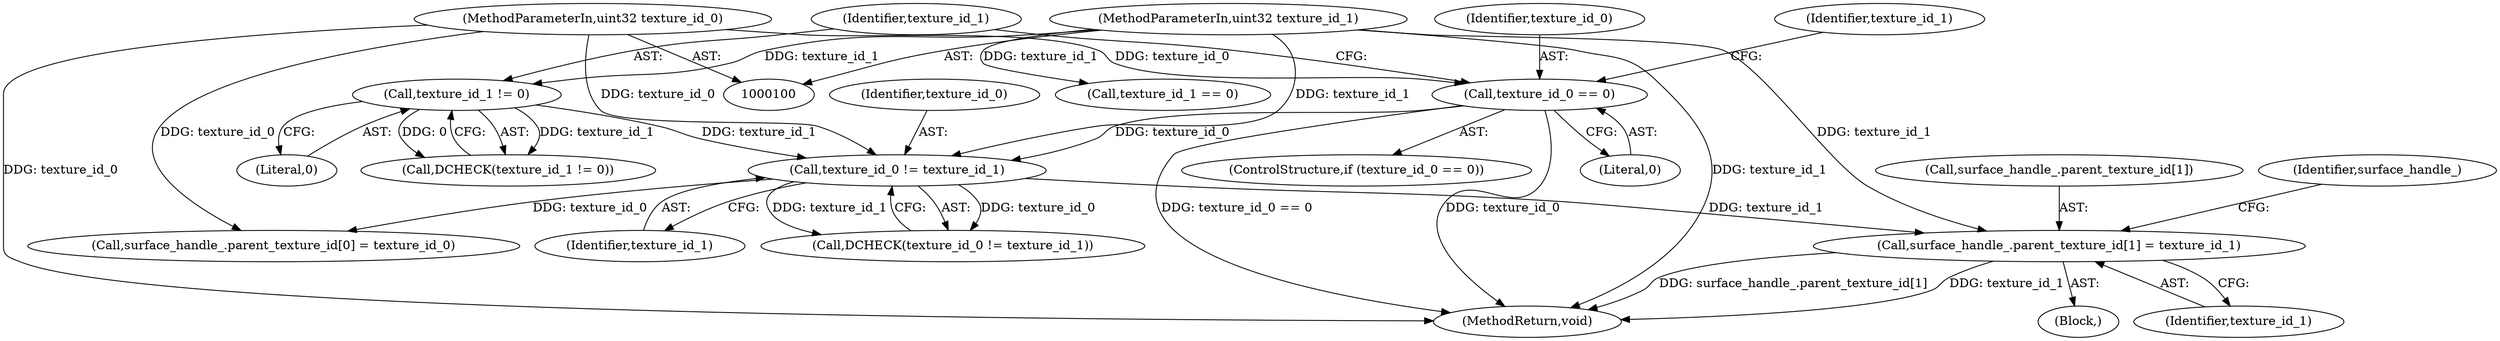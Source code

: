 digraph "1_Chrome_18d67244984a574ba2dd8779faabc0e3e34f4b76@array" {
"1000153" [label="(Call,surface_handle_.parent_texture_id[1] = texture_id_1)"];
"1000123" [label="(Call,texture_id_0 != texture_id_1)"];
"1000109" [label="(Call,texture_id_0 == 0)"];
"1000104" [label="(MethodParameterIn,uint32 texture_id_0)"];
"1000119" [label="(Call,texture_id_1 != 0)"];
"1000105" [label="(MethodParameterIn,uint32 texture_id_1)"];
"1000109" [label="(Call,texture_id_0 == 0)"];
"1000111" [label="(Literal,0)"];
"1000107" [label="(Block,)"];
"1000118" [label="(Call,DCHECK(texture_id_1 != 0))"];
"1000153" [label="(Call,surface_handle_.parent_texture_id[1] = texture_id_1)"];
"1000121" [label="(Literal,0)"];
"1000124" [label="(Identifier,texture_id_0)"];
"1000120" [label="(Identifier,texture_id_1)"];
"1000154" [label="(Call,surface_handle_.parent_texture_id[1])"];
"1000162" [label="(Identifier,surface_handle_)"];
"1000114" [label="(Call,texture_id_1 == 0)"];
"1000159" [label="(Identifier,texture_id_1)"];
"1000125" [label="(Identifier,texture_id_1)"];
"1000119" [label="(Call,texture_id_1 != 0)"];
"1000122" [label="(Call,DCHECK(texture_id_0 != texture_id_1))"];
"1000104" [label="(MethodParameterIn,uint32 texture_id_0)"];
"1000105" [label="(MethodParameterIn,uint32 texture_id_1)"];
"1000108" [label="(ControlStructure,if (texture_id_0 == 0))"];
"1000110" [label="(Identifier,texture_id_0)"];
"1000165" [label="(MethodReturn,void)"];
"1000146" [label="(Call,surface_handle_.parent_texture_id[0] = texture_id_0)"];
"1000123" [label="(Call,texture_id_0 != texture_id_1)"];
"1000115" [label="(Identifier,texture_id_1)"];
"1000153" -> "1000107"  [label="AST: "];
"1000153" -> "1000159"  [label="CFG: "];
"1000154" -> "1000153"  [label="AST: "];
"1000159" -> "1000153"  [label="AST: "];
"1000162" -> "1000153"  [label="CFG: "];
"1000153" -> "1000165"  [label="DDG: texture_id_1"];
"1000153" -> "1000165"  [label="DDG: surface_handle_.parent_texture_id[1]"];
"1000123" -> "1000153"  [label="DDG: texture_id_1"];
"1000105" -> "1000153"  [label="DDG: texture_id_1"];
"1000123" -> "1000122"  [label="AST: "];
"1000123" -> "1000125"  [label="CFG: "];
"1000124" -> "1000123"  [label="AST: "];
"1000125" -> "1000123"  [label="AST: "];
"1000122" -> "1000123"  [label="CFG: "];
"1000123" -> "1000122"  [label="DDG: texture_id_0"];
"1000123" -> "1000122"  [label="DDG: texture_id_1"];
"1000109" -> "1000123"  [label="DDG: texture_id_0"];
"1000104" -> "1000123"  [label="DDG: texture_id_0"];
"1000119" -> "1000123"  [label="DDG: texture_id_1"];
"1000105" -> "1000123"  [label="DDG: texture_id_1"];
"1000123" -> "1000146"  [label="DDG: texture_id_0"];
"1000109" -> "1000108"  [label="AST: "];
"1000109" -> "1000111"  [label="CFG: "];
"1000110" -> "1000109"  [label="AST: "];
"1000111" -> "1000109"  [label="AST: "];
"1000115" -> "1000109"  [label="CFG: "];
"1000120" -> "1000109"  [label="CFG: "];
"1000109" -> "1000165"  [label="DDG: texture_id_0"];
"1000109" -> "1000165"  [label="DDG: texture_id_0 == 0"];
"1000104" -> "1000109"  [label="DDG: texture_id_0"];
"1000104" -> "1000100"  [label="AST: "];
"1000104" -> "1000165"  [label="DDG: texture_id_0"];
"1000104" -> "1000146"  [label="DDG: texture_id_0"];
"1000119" -> "1000118"  [label="AST: "];
"1000119" -> "1000121"  [label="CFG: "];
"1000120" -> "1000119"  [label="AST: "];
"1000121" -> "1000119"  [label="AST: "];
"1000118" -> "1000119"  [label="CFG: "];
"1000119" -> "1000118"  [label="DDG: texture_id_1"];
"1000119" -> "1000118"  [label="DDG: 0"];
"1000105" -> "1000119"  [label="DDG: texture_id_1"];
"1000105" -> "1000100"  [label="AST: "];
"1000105" -> "1000165"  [label="DDG: texture_id_1"];
"1000105" -> "1000114"  [label="DDG: texture_id_1"];
}
